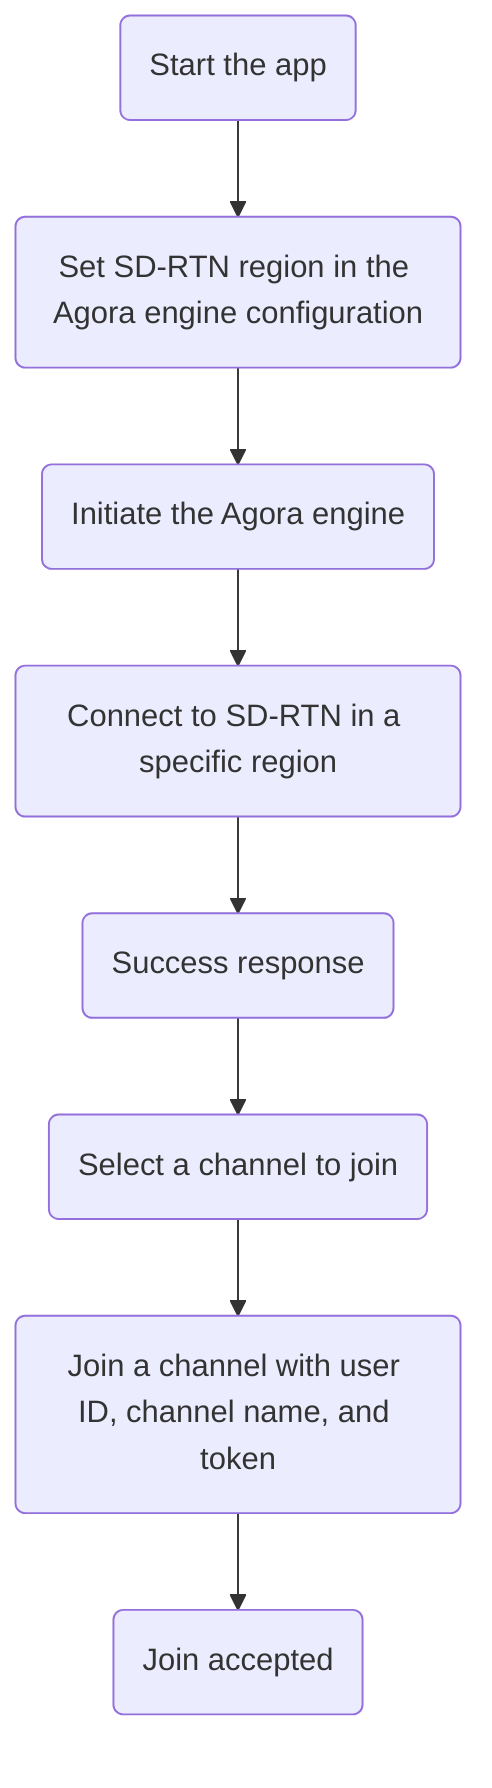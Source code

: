 flowchart TD
    A(Start the app) --> B(Set SD-RTN region in the Agora engine configuration)
    B --> C(Initiate the Agora engine)
    C --> D(Connect to SD-RTN in a specific region)
    D --> E(Success response)
    E --> F(Select a channel to join)
    F --> G(Join a channel with user ID, channel name, and token)
    G --> H(Join accepted)